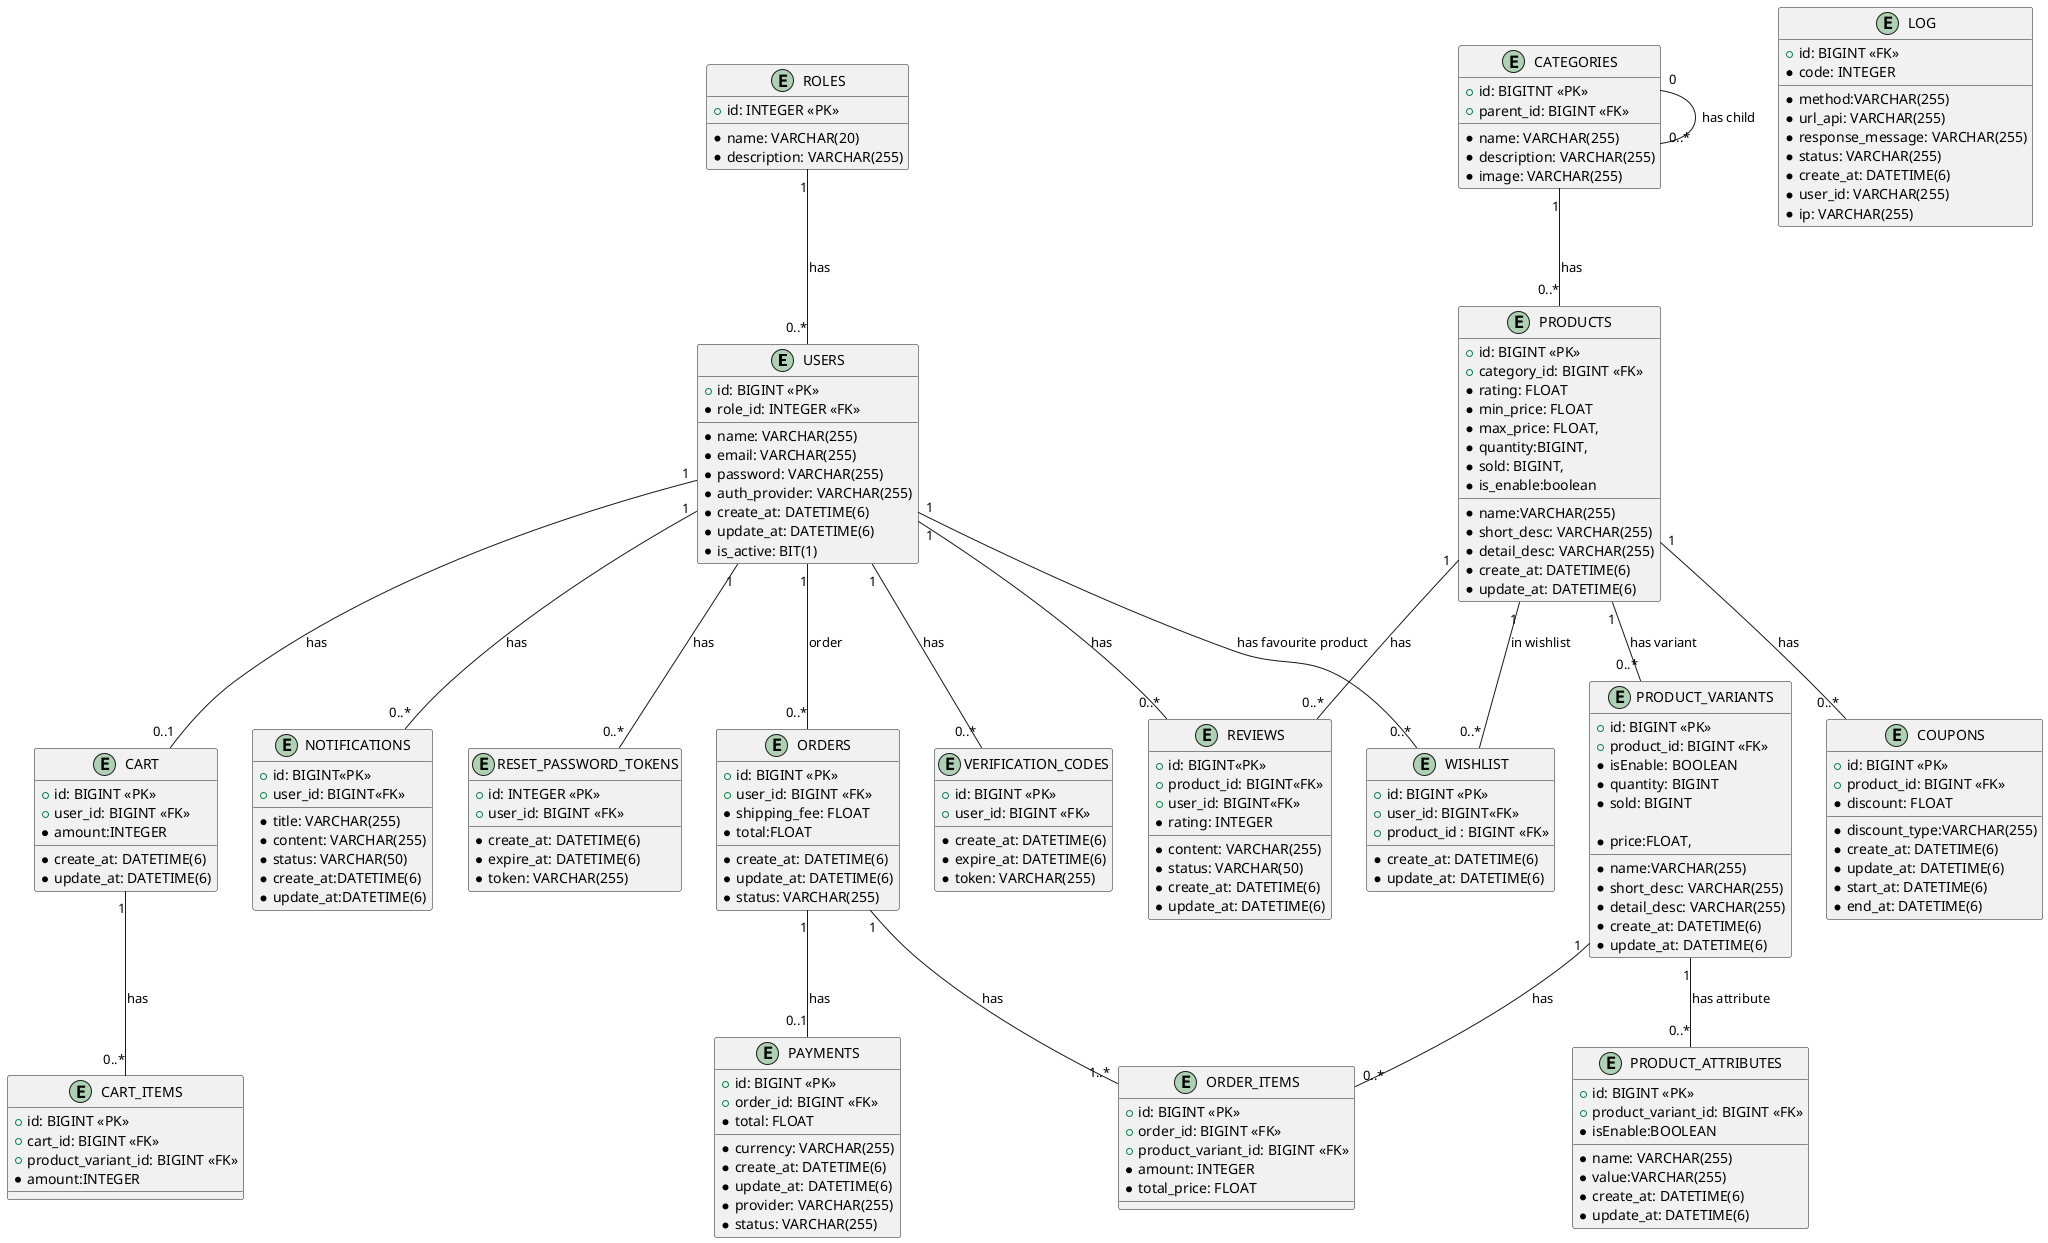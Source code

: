 @startuml
entity "USERS" {
+id: BIGINT <<PK>>
*name: VARCHAR(255)
*email: VARCHAR(255)
*password: VARCHAR(255)
*auth_provider: VARCHAR(255)
*role_id: INTEGER <<FK>>
*create_at: DATETIME(6)
*update_at: DATETIME(6)
*is_active: BIT(1)
}
entity "VERIFICATION_CODES" {
  +id: BIGINT <<PK>>
  +user_id: BIGINT <<FK>>
  *create_at: DATETIME(6)
  *expire_at: DATETIME(6)
  *token: VARCHAR(255)
}
USERS "1" -- "0..*" VERIFICATION_CODES : has
entity "ROLES" {
+id: INTEGER <<PK>>
*name: VARCHAR(20)
*description: VARCHAR(255)
}
ROLES "1" --"0..*" USERS : has
entity "RESET_PASSWORD_TOKENS" {
  +id: INTEGER <<PK>>
  +user_id: BIGINT <<FK>>
  *create_at: DATETIME(6)
  *expire_at: DATETIME(6)
  *token: VARCHAR(255)
}
USERS "1" -- "0..*" RESET_PASSWORD_TOKENS : has
entity "CATEGORIES" {
+id: BIGITNT <<PK>>
*name: VARCHAR(255)
*description: VARCHAR(255)
*image: VARCHAR(255)
+parent_id: BIGINT <<FK>>
} 
CATEGORIES "0" --"0..*" CATEGORIES: has child
entity "PRODUCTS" {
+id: BIGINT <<PK>> 
+category_id: BIGINT <<FK>>
*name:VARCHAR(255)
*short_desc: VARCHAR(255)
*detail_desc: VARCHAR(255)
*create_at: DATETIME(6)
*update_at: DATETIME(6)
*rating: FLOAT
*min_price: FLOAT
*max_price: FLOAT,
*quantity:BIGINT,
*sold: BIGINT,
*is_enable:boolean
} 
CATEGORIES "1" -- "0..*" PRODUCTS : has
entity "PRODUCT_VARIANTS" {
+id: BIGINT <<PK>>
+product_id: BIGINT <<FK>>
*name:VARCHAR(255)
*short_desc: VARCHAR(255)
*detail_desc: VARCHAR(255)
*create_at: DATETIME(6)
*update_at: DATETIME(6)
*isEnable: BOOLEAN
*quantity: BIGINT
*sold: BIGINT

*price:FLOAT,

}

PRODUCTS "1" --"0..*" PRODUCT_VARIANTS: has variant

entity "PRODUCT_ATTRIBUTES" {
+id: BIGINT <<PK>>
+product_variant_id: BIGINT <<FK>>
*name: VARCHAR(255)
*value:VARCHAR(255)
*create_at: DATETIME(6)
*update_at: DATETIME(6)
*isEnable:BOOLEAN
}
entity "LOG" {
  +id: BIGINT <<FK>>
  *method:VARCHAR(255)
  *url_api: VARCHAR(255) 
  *response_message: VARCHAR(255)
  *code: INTEGER
  *status: VARCHAR(255)
  *create_at: DATETIME(6)
  *user_id: VARCHAR(255)
  *ip: VARCHAR(255)
}



PRODUCT_VARIANTS "1" -- "0..*" PRODUCT_ATTRIBUTES: has attribute 
 entity "WISHLIST" { 
 +id: BIGINT <<PK>>
 +user_id: BIGINT<<FK>>
 +product_id : BIGINT <<FK>>
 *create_at: DATETIME(6)
*update_at: DATETIME(6)
 }
 USERS "1" -- "0..*" WISHLIST: has favourite product
 PRODUCTS "1" --"0..*" WISHLIST: in wishlist
 
 entity "CART" {
 +id: BIGINT <<PK>>
 +user_id: BIGINT <<FK>>
 *amount:INTEGER
 *create_at: DATETIME(6)
*update_at: DATETIME(6)
 }
 USERS "1" -- "0..1" CART: has
 entity "CART_ITEMS" { 
 +id: BIGINT <<PK>>
 +cart_id: BIGINT <<FK>>
 +product_variant_id: BIGINT <<FK>>
 *amount:INTEGER
 }
 CART "1" -- "0..*" CART_ITEMS: has
 entity "ORDERS" {
 +id: BIGINT <<PK>>
 +user_id: BIGINT <<FK>>
 *create_at: DATETIME(6)
 *update_at: DATETIME(6)
 *status: VARCHAR(255)
 *shipping_fee: FLOAT
 *total:FLOAT
 }
 USERS "1" -- "0..*" ORDERS: order
 entity "ORDER_ITEMS" {
 +id: BIGINT <<PK>>
 +order_id: BIGINT <<FK>>
 +product_variant_id: BIGINT <<FK>>
 *amount: INTEGER
 *total_price: FLOAT
 }
 ORDERS "1" --"1..*" ORDER_ITEMS: has
 PRODUCT_VARIANTS "1" -- "0..*" ORDER_ITEMS: has
 entity "PAYMENTS" { 
 +id: BIGINT <<PK>>
 +order_id: BIGINT <<FK>>
 *currency: VARCHAR(255)
 *total: FLOAT
 *create_at: DATETIME(6)
 *update_at: DATETIME(6)
 *provider: VARCHAR(255)
 *status: VARCHAR(255)
 }
 ORDERS "1" --"0..1" PAYMENTS: has

entity "COUPONS" { 
  +id: BIGINT <<PK>>
  *discount_type:VARCHAR(255)
  +product_id: BIGINT <<FK>>
  *discount: FLOAT
  *create_at: DATETIME(6)
  *update_at: DATETIME(6)
  *start_at: DATETIME(6)
  *end_at: DATETIME(6)
}
PRODUCTS "1" -- "0..*" COUPONS: has

entity "REVIEWS" {
    +id: BIGINT<<PK>>
    +product_id: BIGINT<<FK>>
    +user_id: BIGINT<<FK>>
    *rating: INTEGER
    *content: VARCHAR(255)
    *status: VARCHAR(50) 
    *create_at: DATETIME(6)
    *update_at: DATETIME(6)
    
}
PRODUCTS "1" -- "0..*" REVIEWS: has
USERS "1" -- "0..*" REVIEWS: has
entity "NOTIFICATIONS" {
    +id: BIGINT<<PK>>
    +user_id: BIGINT<<FK>>
    *title: VARCHAR(255)
    *content: VARCHAR(255)
    *status: VARCHAR(50) 
    *create_at:DATETIME(6)
    *update_at:DATETIME(6)
}
USERS "1" --"0..*" NOTIFICATIONS: has

@enduml